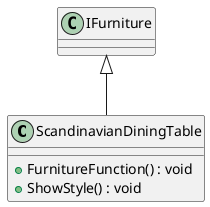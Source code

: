 @startuml
class ScandinavianDiningTable {
    + FurnitureFunction() : void
    + ShowStyle() : void
}
IFurniture <|-- ScandinavianDiningTable
@enduml
